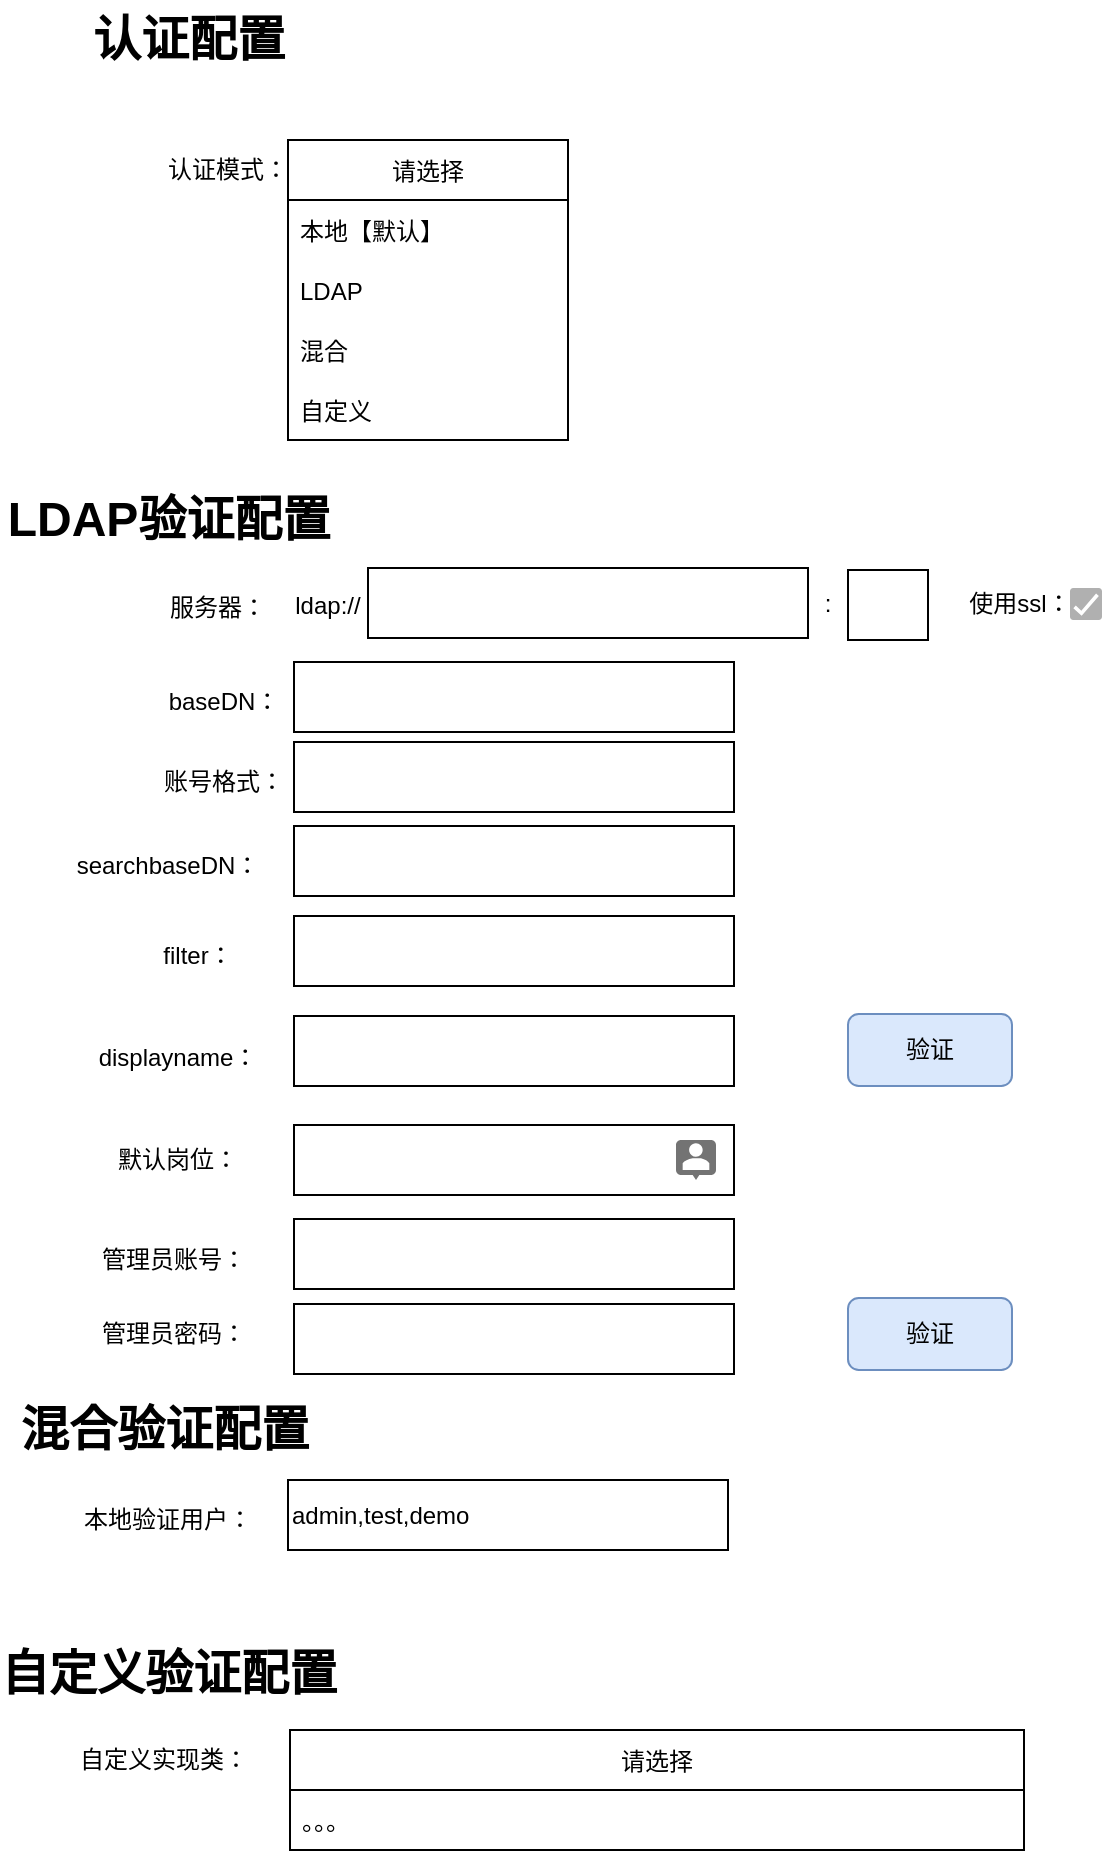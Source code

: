<mxfile version="19.0.1" type="github">
  <diagram id="SBHRR8JvAFPnM8qmIGpy" name="Page-1">
    <mxGraphModel dx="951" dy="623" grid="1" gridSize="10" guides="1" tooltips="1" connect="1" arrows="1" fold="1" page="1" pageScale="1" pageWidth="827" pageHeight="1169" math="0" shadow="0">
      <root>
        <mxCell id="0" />
        <mxCell id="1" parent="0" />
        <mxCell id="JdAdMdoK6gOQwtqftmkM-1" value="认证模式：" style="text;html=1;strokeColor=none;fillColor=none;align=center;verticalAlign=middle;whiteSpace=wrap;rounded=0;" parent="1" vertex="1">
          <mxGeometry x="150" y="90" width="80" height="30" as="geometry" />
        </mxCell>
        <mxCell id="JdAdMdoK6gOQwtqftmkM-2" value="请选择" style="swimlane;fontStyle=0;childLayout=stackLayout;horizontal=1;startSize=30;horizontalStack=0;resizeParent=1;resizeParentMax=0;resizeLast=0;collapsible=1;marginBottom=0;" parent="1" vertex="1">
          <mxGeometry x="220" y="90" width="140" height="150" as="geometry" />
        </mxCell>
        <mxCell id="JdAdMdoK6gOQwtqftmkM-3" value="本地【默认】" style="text;strokeColor=none;fillColor=none;align=left;verticalAlign=middle;spacingLeft=4;spacingRight=4;overflow=hidden;points=[[0,0.5],[1,0.5]];portConstraint=eastwest;rotatable=0;" parent="JdAdMdoK6gOQwtqftmkM-2" vertex="1">
          <mxGeometry y="30" width="140" height="30" as="geometry" />
        </mxCell>
        <mxCell id="JdAdMdoK6gOQwtqftmkM-4" value="LDAP" style="text;strokeColor=none;fillColor=none;align=left;verticalAlign=middle;spacingLeft=4;spacingRight=4;overflow=hidden;points=[[0,0.5],[1,0.5]];portConstraint=eastwest;rotatable=0;" parent="JdAdMdoK6gOQwtqftmkM-2" vertex="1">
          <mxGeometry y="60" width="140" height="30" as="geometry" />
        </mxCell>
        <mxCell id="JdAdMdoK6gOQwtqftmkM-5" value="混合" style="text;strokeColor=none;fillColor=none;align=left;verticalAlign=middle;spacingLeft=4;spacingRight=4;overflow=hidden;points=[[0,0.5],[1,0.5]];portConstraint=eastwest;rotatable=0;" parent="JdAdMdoK6gOQwtqftmkM-2" vertex="1">
          <mxGeometry y="90" width="140" height="30" as="geometry" />
        </mxCell>
        <mxCell id="JdAdMdoK6gOQwtqftmkM-6" value="自定义" style="text;strokeColor=none;fillColor=none;align=left;verticalAlign=middle;spacingLeft=4;spacingRight=4;overflow=hidden;points=[[0,0.5],[1,0.5]];portConstraint=eastwest;rotatable=0;" parent="JdAdMdoK6gOQwtqftmkM-2" vertex="1">
          <mxGeometry y="120" width="140" height="30" as="geometry" />
        </mxCell>
        <mxCell id="JdAdMdoK6gOQwtqftmkM-7" value="LDAP验证配置" style="text;strokeColor=none;fillColor=none;html=1;fontSize=24;fontStyle=1;verticalAlign=middle;align=center;" parent="1" vertex="1">
          <mxGeometry x="110" y="260" width="100" height="40" as="geometry" />
        </mxCell>
        <mxCell id="JdAdMdoK6gOQwtqftmkM-8" value="认证配置" style="text;strokeColor=none;fillColor=none;html=1;fontSize=24;fontStyle=1;verticalAlign=middle;align=center;" parent="1" vertex="1">
          <mxGeometry x="120" y="20" width="100" height="40" as="geometry" />
        </mxCell>
        <mxCell id="JdAdMdoK6gOQwtqftmkM-9" value="服务器：" style="text;html=1;strokeColor=none;fillColor=none;align=center;verticalAlign=middle;whiteSpace=wrap;rounded=0;" parent="1" vertex="1">
          <mxGeometry x="140" y="309" width="90" height="30" as="geometry" />
        </mxCell>
        <mxCell id="JdAdMdoK6gOQwtqftmkM-10" value="" style="rounded=0;whiteSpace=wrap;html=1;" parent="1" vertex="1">
          <mxGeometry x="260" y="304" width="220" height="35" as="geometry" />
        </mxCell>
        <mxCell id="JdAdMdoK6gOQwtqftmkM-13" value="使用ssl：" style="text;html=1;strokeColor=none;fillColor=none;align=center;verticalAlign=middle;whiteSpace=wrap;rounded=0;" parent="1" vertex="1">
          <mxGeometry x="541" y="306.5" width="90" height="30" as="geometry" />
        </mxCell>
        <mxCell id="JdAdMdoK6gOQwtqftmkM-20" value="baseDN：" style="text;html=1;strokeColor=none;fillColor=none;align=center;verticalAlign=middle;whiteSpace=wrap;rounded=0;" parent="1" vertex="1">
          <mxGeometry x="143" y="356" width="90" height="30" as="geometry" />
        </mxCell>
        <mxCell id="JdAdMdoK6gOQwtqftmkM-21" value="" style="rounded=0;whiteSpace=wrap;html=1;" parent="1" vertex="1">
          <mxGeometry x="223" y="351" width="220" height="35" as="geometry" />
        </mxCell>
        <mxCell id="JdAdMdoK6gOQwtqftmkM-22" value="filter：" style="text;html=1;strokeColor=none;fillColor=none;align=center;verticalAlign=middle;whiteSpace=wrap;rounded=0;" parent="1" vertex="1">
          <mxGeometry x="130" y="483" width="90" height="30" as="geometry" />
        </mxCell>
        <mxCell id="JdAdMdoK6gOQwtqftmkM-23" value="" style="rounded=0;whiteSpace=wrap;html=1;" parent="1" vertex="1">
          <mxGeometry x="223" y="433" width="220" height="35" as="geometry" />
        </mxCell>
        <mxCell id="JdAdMdoK6gOQwtqftmkM-24" value="displayname：" style="text;html=1;strokeColor=none;fillColor=none;align=center;verticalAlign=middle;whiteSpace=wrap;rounded=0;" parent="1" vertex="1">
          <mxGeometry x="120" y="534" width="90" height="30" as="geometry" />
        </mxCell>
        <mxCell id="JdAdMdoK6gOQwtqftmkM-25" value="" style="rounded=0;whiteSpace=wrap;html=1;" parent="1" vertex="1">
          <mxGeometry x="223" y="478" width="220" height="35" as="geometry" />
        </mxCell>
        <mxCell id="JdAdMdoK6gOQwtqftmkM-26" value="searchbaseDN：" style="text;html=1;strokeColor=none;fillColor=none;align=center;verticalAlign=middle;whiteSpace=wrap;rounded=0;" parent="1" vertex="1">
          <mxGeometry x="115" y="438" width="90" height="30" as="geometry" />
        </mxCell>
        <mxCell id="JdAdMdoK6gOQwtqftmkM-27" value="" style="rounded=0;whiteSpace=wrap;html=1;" parent="1" vertex="1">
          <mxGeometry x="223" y="528" width="220" height="35" as="geometry" />
        </mxCell>
        <mxCell id="JdAdMdoK6gOQwtqftmkM-28" value="管理员账号：" style="text;html=1;strokeColor=none;fillColor=none;align=center;verticalAlign=middle;whiteSpace=wrap;rounded=0;" parent="1" vertex="1">
          <mxGeometry x="108" y="634.5" width="110" height="30" as="geometry" />
        </mxCell>
        <mxCell id="JdAdMdoK6gOQwtqftmkM-29" value="管理员密码：" style="text;html=1;strokeColor=none;fillColor=none;align=center;verticalAlign=middle;whiteSpace=wrap;rounded=0;" parent="1" vertex="1">
          <mxGeometry x="108" y="672" width="110" height="30" as="geometry" />
        </mxCell>
        <mxCell id="JdAdMdoK6gOQwtqftmkM-30" value="" style="rounded=0;whiteSpace=wrap;html=1;" parent="1" vertex="1">
          <mxGeometry x="223" y="629.5" width="220" height="35" as="geometry" />
        </mxCell>
        <mxCell id="JdAdMdoK6gOQwtqftmkM-31" value="" style="rounded=0;whiteSpace=wrap;html=1;" parent="1" vertex="1">
          <mxGeometry x="223" y="672" width="220" height="35" as="geometry" />
        </mxCell>
        <mxCell id="JdAdMdoK6gOQwtqftmkM-32" value="账号格式：" style="text;html=1;strokeColor=none;fillColor=none;align=center;verticalAlign=middle;whiteSpace=wrap;rounded=0;" parent="1" vertex="1">
          <mxGeometry x="143" y="396" width="90" height="30" as="geometry" />
        </mxCell>
        <mxCell id="JdAdMdoK6gOQwtqftmkM-33" value="" style="rounded=0;whiteSpace=wrap;html=1;" parent="1" vertex="1">
          <mxGeometry x="223" y="391" width="220" height="35" as="geometry" />
        </mxCell>
        <mxCell id="JdAdMdoK6gOQwtqftmkM-34" value="ldap://" style="text;html=1;strokeColor=none;fillColor=none;align=center;verticalAlign=middle;whiteSpace=wrap;rounded=0;" parent="1" vertex="1">
          <mxGeometry x="210" y="307.5" width="60" height="30" as="geometry" />
        </mxCell>
        <mxCell id="JdAdMdoK6gOQwtqftmkM-35" value=":" style="text;html=1;strokeColor=none;fillColor=none;align=center;verticalAlign=middle;whiteSpace=wrap;rounded=0;" parent="1" vertex="1">
          <mxGeometry x="480" y="306.5" width="20" height="30" as="geometry" />
        </mxCell>
        <mxCell id="JdAdMdoK6gOQwtqftmkM-37" value="" style="rounded=0;whiteSpace=wrap;html=1;" parent="1" vertex="1">
          <mxGeometry x="500" y="305" width="40" height="35" as="geometry" />
        </mxCell>
        <mxCell id="JdAdMdoK6gOQwtqftmkM-40" value="验证" style="rounded=1;whiteSpace=wrap;html=1;fillColor=#dae8fc;strokeColor=#6c8ebf;" parent="1" vertex="1">
          <mxGeometry x="500" y="527" width="82" height="36" as="geometry" />
        </mxCell>
        <mxCell id="JdAdMdoK6gOQwtqftmkM-42" value="验证" style="rounded=1;whiteSpace=wrap;html=1;fillColor=#dae8fc;strokeColor=#6c8ebf;" parent="1" vertex="1">
          <mxGeometry x="500" y="669" width="82" height="36" as="geometry" />
        </mxCell>
        <mxCell id="JdAdMdoK6gOQwtqftmkM-43" value="自定义验证配置" style="text;strokeColor=none;fillColor=none;html=1;fontSize=24;fontStyle=1;verticalAlign=middle;align=center;" parent="1" vertex="1">
          <mxGeometry x="110" y="837" width="100" height="40" as="geometry" />
        </mxCell>
        <mxCell id="JdAdMdoK6gOQwtqftmkM-44" value="请选择" style="swimlane;fontStyle=0;childLayout=stackLayout;horizontal=1;startSize=30;horizontalStack=0;resizeParent=1;resizeParentMax=0;resizeLast=0;collapsible=1;marginBottom=0;" parent="1" vertex="1">
          <mxGeometry x="221" y="885" width="367" height="60" as="geometry" />
        </mxCell>
        <mxCell id="JdAdMdoK6gOQwtqftmkM-48" value="。。。" style="text;strokeColor=none;fillColor=none;align=left;verticalAlign=middle;spacingLeft=4;spacingRight=4;overflow=hidden;points=[[0,0.5],[1,0.5]];portConstraint=eastwest;rotatable=0;" parent="JdAdMdoK6gOQwtqftmkM-44" vertex="1">
          <mxGeometry y="30" width="367" height="30" as="geometry" />
        </mxCell>
        <mxCell id="JdAdMdoK6gOQwtqftmkM-49" value="自定义实现类：" style="text;html=1;strokeColor=none;fillColor=none;align=center;verticalAlign=middle;whiteSpace=wrap;rounded=0;" parent="1" vertex="1">
          <mxGeometry x="103" y="885" width="110" height="30" as="geometry" />
        </mxCell>
        <mxCell id="JdAdMdoK6gOQwtqftmkM-50" value="混合验证配置" style="text;strokeColor=none;fillColor=none;html=1;fontSize=24;fontStyle=1;verticalAlign=middle;align=center;" parent="1" vertex="1">
          <mxGeometry x="108" y="715" width="100" height="40" as="geometry" />
        </mxCell>
        <mxCell id="JdAdMdoK6gOQwtqftmkM-51" value="本地验证用户：" style="text;html=1;strokeColor=none;fillColor=none;align=center;verticalAlign=middle;whiteSpace=wrap;rounded=0;" parent="1" vertex="1">
          <mxGeometry x="105" y="765" width="110" height="30" as="geometry" />
        </mxCell>
        <mxCell id="JdAdMdoK6gOQwtqftmkM-52" value="admin,test,demo" style="rounded=0;whiteSpace=wrap;html=1;align=left;" parent="1" vertex="1">
          <mxGeometry x="220" y="760" width="220" height="35" as="geometry" />
        </mxCell>
        <mxCell id="JdAdMdoK6gOQwtqftmkM-53" value="默认岗位：" style="text;html=1;strokeColor=none;fillColor=none;align=center;verticalAlign=middle;whiteSpace=wrap;rounded=0;" parent="1" vertex="1">
          <mxGeometry x="120" y="585" width="90" height="30" as="geometry" />
        </mxCell>
        <mxCell id="JdAdMdoK6gOQwtqftmkM-54" value="" style="rounded=0;whiteSpace=wrap;html=1;" parent="1" vertex="1">
          <mxGeometry x="223" y="582.5" width="220" height="35" as="geometry" />
        </mxCell>
        <mxCell id="JdAdMdoK6gOQwtqftmkM-57" value="" style="dashed=0;aspect=fixed;verticalLabelPosition=bottom;verticalAlign=top;align=center;shape=mxgraph.gmdl.chat;strokeColor=none;fillColor=#737373;shadow=0;sketch=0;fontColor=none;" parent="1" vertex="1">
          <mxGeometry x="414" y="590" width="20" height="20" as="geometry" />
        </mxCell>
        <mxCell id="JdAdMdoK6gOQwtqftmkM-58" value="" style="dashed=0;labelPosition=right;align=left;shape=mxgraph.gmdl.checkbox;strokeColor=none;fillColor=#B0B0B0;strokeWidth=2;aspect=fixed;sketch=0;fontColor=none;" parent="1" vertex="1">
          <mxGeometry x="611" y="314" width="16" height="16" as="geometry" />
        </mxCell>
      </root>
    </mxGraphModel>
  </diagram>
</mxfile>
